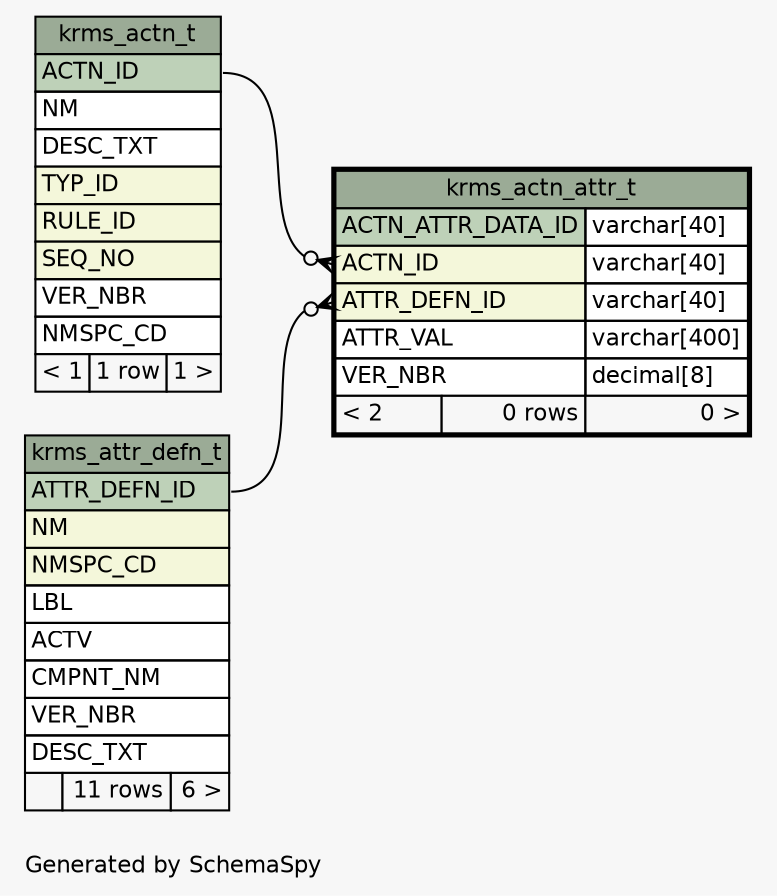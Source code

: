 // dot 2.28.0 on Mac OS X 10.7.2
// SchemaSpy rev 590
digraph "oneDegreeRelationshipsDiagram" {
  graph [
    rankdir="RL"
    bgcolor="#f7f7f7"
    label="\nGenerated by SchemaSpy"
    labeljust="l"
    nodesep="0.18"
    ranksep="0.46"
    fontname="Helvetica"
    fontsize="11"
  ];
  node [
    fontname="Helvetica"
    fontsize="11"
    shape="plaintext"
  ];
  edge [
    arrowsize="0.8"
  ];
  "krms_actn_attr_t":"ACTN_ID":w -> "krms_actn_t":"ACTN_ID":e [arrowhead=none dir=back arrowtail=crowodot];
  "krms_actn_attr_t":"ATTR_DEFN_ID":w -> "krms_attr_defn_t":"ATTR_DEFN_ID":e [arrowhead=none dir=back arrowtail=crowodot];
  "krms_actn_attr_t" [
    label=<
    <TABLE BORDER="2" CELLBORDER="1" CELLSPACING="0" BGCOLOR="#ffffff">
      <TR><TD COLSPAN="3" BGCOLOR="#9bab96" ALIGN="CENTER">krms_actn_attr_t</TD></TR>
      <TR><TD PORT="ACTN_ATTR_DATA_ID" COLSPAN="2" BGCOLOR="#bed1b8" ALIGN="LEFT">ACTN_ATTR_DATA_ID</TD><TD PORT="ACTN_ATTR_DATA_ID.type" ALIGN="LEFT">varchar[40]</TD></TR>
      <TR><TD PORT="ACTN_ID" COLSPAN="2" BGCOLOR="#f4f7da" ALIGN="LEFT">ACTN_ID</TD><TD PORT="ACTN_ID.type" ALIGN="LEFT">varchar[40]</TD></TR>
      <TR><TD PORT="ATTR_DEFN_ID" COLSPAN="2" BGCOLOR="#f4f7da" ALIGN="LEFT">ATTR_DEFN_ID</TD><TD PORT="ATTR_DEFN_ID.type" ALIGN="LEFT">varchar[40]</TD></TR>
      <TR><TD PORT="ATTR_VAL" COLSPAN="2" ALIGN="LEFT">ATTR_VAL</TD><TD PORT="ATTR_VAL.type" ALIGN="LEFT">varchar[400]</TD></TR>
      <TR><TD PORT="VER_NBR" COLSPAN="2" ALIGN="LEFT">VER_NBR</TD><TD PORT="VER_NBR.type" ALIGN="LEFT">decimal[8]</TD></TR>
      <TR><TD ALIGN="LEFT" BGCOLOR="#f7f7f7">&lt; 2</TD><TD ALIGN="RIGHT" BGCOLOR="#f7f7f7">0 rows</TD><TD ALIGN="RIGHT" BGCOLOR="#f7f7f7">0 &gt;</TD></TR>
    </TABLE>>
    URL="krms_actn_attr_t.html"
    tooltip="krms_actn_attr_t"
  ];
  "krms_actn_t" [
    label=<
    <TABLE BORDER="0" CELLBORDER="1" CELLSPACING="0" BGCOLOR="#ffffff">
      <TR><TD COLSPAN="3" BGCOLOR="#9bab96" ALIGN="CENTER">krms_actn_t</TD></TR>
      <TR><TD PORT="ACTN_ID" COLSPAN="3" BGCOLOR="#bed1b8" ALIGN="LEFT">ACTN_ID</TD></TR>
      <TR><TD PORT="NM" COLSPAN="3" ALIGN="LEFT">NM</TD></TR>
      <TR><TD PORT="DESC_TXT" COLSPAN="3" ALIGN="LEFT">DESC_TXT</TD></TR>
      <TR><TD PORT="TYP_ID" COLSPAN="3" BGCOLOR="#f4f7da" ALIGN="LEFT">TYP_ID</TD></TR>
      <TR><TD PORT="RULE_ID" COLSPAN="3" BGCOLOR="#f4f7da" ALIGN="LEFT">RULE_ID</TD></TR>
      <TR><TD PORT="SEQ_NO" COLSPAN="3" BGCOLOR="#f4f7da" ALIGN="LEFT">SEQ_NO</TD></TR>
      <TR><TD PORT="VER_NBR" COLSPAN="3" ALIGN="LEFT">VER_NBR</TD></TR>
      <TR><TD PORT="NMSPC_CD" COLSPAN="3" ALIGN="LEFT">NMSPC_CD</TD></TR>
      <TR><TD ALIGN="LEFT" BGCOLOR="#f7f7f7">&lt; 1</TD><TD ALIGN="RIGHT" BGCOLOR="#f7f7f7">1 row</TD><TD ALIGN="RIGHT" BGCOLOR="#f7f7f7">1 &gt;</TD></TR>
    </TABLE>>
    URL="krms_actn_t.html"
    tooltip="krms_actn_t"
  ];
  "krms_attr_defn_t" [
    label=<
    <TABLE BORDER="0" CELLBORDER="1" CELLSPACING="0" BGCOLOR="#ffffff">
      <TR><TD COLSPAN="3" BGCOLOR="#9bab96" ALIGN="CENTER">krms_attr_defn_t</TD></TR>
      <TR><TD PORT="ATTR_DEFN_ID" COLSPAN="3" BGCOLOR="#bed1b8" ALIGN="LEFT">ATTR_DEFN_ID</TD></TR>
      <TR><TD PORT="NM" COLSPAN="3" BGCOLOR="#f4f7da" ALIGN="LEFT">NM</TD></TR>
      <TR><TD PORT="NMSPC_CD" COLSPAN="3" BGCOLOR="#f4f7da" ALIGN="LEFT">NMSPC_CD</TD></TR>
      <TR><TD PORT="LBL" COLSPAN="3" ALIGN="LEFT">LBL</TD></TR>
      <TR><TD PORT="ACTV" COLSPAN="3" ALIGN="LEFT">ACTV</TD></TR>
      <TR><TD PORT="CMPNT_NM" COLSPAN="3" ALIGN="LEFT">CMPNT_NM</TD></TR>
      <TR><TD PORT="VER_NBR" COLSPAN="3" ALIGN="LEFT">VER_NBR</TD></TR>
      <TR><TD PORT="DESC_TXT" COLSPAN="3" ALIGN="LEFT">DESC_TXT</TD></TR>
      <TR><TD ALIGN="LEFT" BGCOLOR="#f7f7f7">  </TD><TD ALIGN="RIGHT" BGCOLOR="#f7f7f7">11 rows</TD><TD ALIGN="RIGHT" BGCOLOR="#f7f7f7">6 &gt;</TD></TR>
    </TABLE>>
    URL="krms_attr_defn_t.html"
    tooltip="krms_attr_defn_t"
  ];
}
